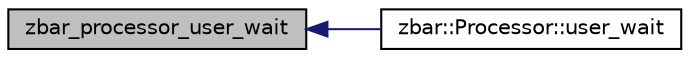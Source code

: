 digraph G
{
  edge [fontname="Helvetica",fontsize="10",labelfontname="Helvetica",labelfontsize="10"];
  node [fontname="Helvetica",fontsize="10",shape=record];
  rankdir=LR;
  Node1 [label="zbar_processor_user_wait",height=0.2,width=0.4,color="black", fillcolor="grey75", style="filled" fontcolor="black"];
  Node1 -> Node2 [dir=back,color="midnightblue",fontsize="10",style="solid"];
  Node2 [label="zbar::Processor::user_wait",height=0.2,width=0.4,color="black", fillcolor="white", style="filled",URL="$classzbar_1_1_processor.html#aa443d3c45b394eff2a73d8362a2c35dd"];
}
